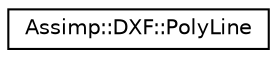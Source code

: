 digraph "Graphical Class Hierarchy"
{
  edge [fontname="Helvetica",fontsize="10",labelfontname="Helvetica",labelfontsize="10"];
  node [fontname="Helvetica",fontsize="10",shape=record];
  rankdir="LR";
  Node1 [label="Assimp::DXF::PolyLine",height=0.2,width=0.4,color="black", fillcolor="white", style="filled",URL="$struct_assimp_1_1_d_x_f_1_1_poly_line.html"];
}

